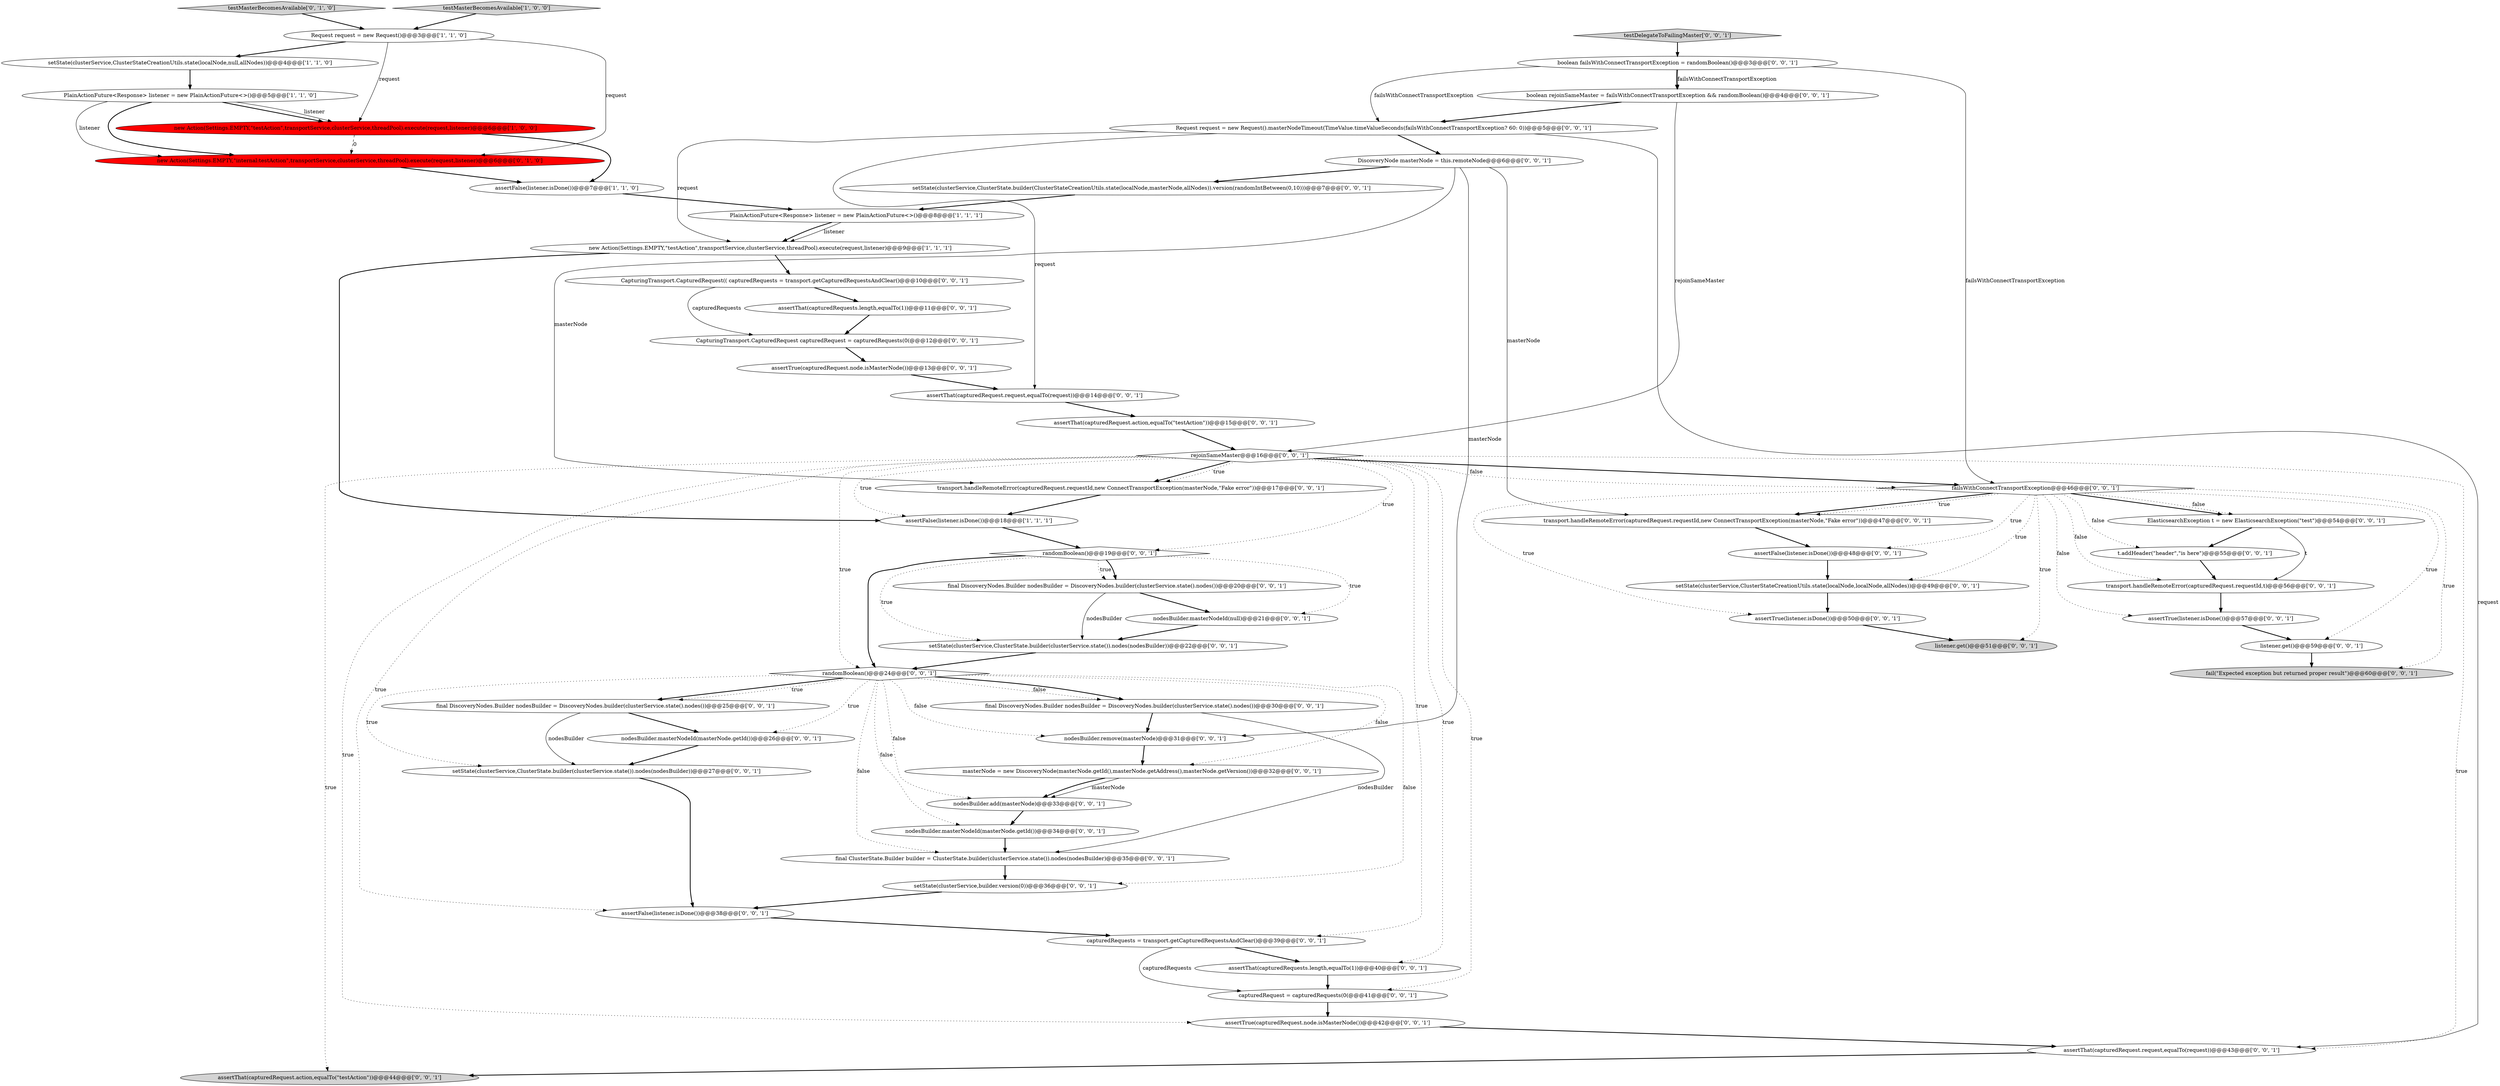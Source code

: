 digraph {
52 [style = filled, label = "setState(clusterService,ClusterState.builder(clusterService.state()).nodes(nodesBuilder))@@@27@@@['0', '0', '1']", fillcolor = white, shape = ellipse image = "AAA0AAABBB3BBB"];
30 [style = filled, label = "assertThat(capturedRequest.action,equalTo(\"testAction\"))@@@44@@@['0', '0', '1']", fillcolor = lightgray, shape = ellipse image = "AAA0AAABBB3BBB"];
19 [style = filled, label = "setState(clusterService,ClusterStateCreationUtils.state(localNode,localNode,allNodes))@@@49@@@['0', '0', '1']", fillcolor = white, shape = ellipse image = "AAA0AAABBB3BBB"];
53 [style = filled, label = "final DiscoveryNodes.Builder nodesBuilder = DiscoveryNodes.builder(clusterService.state().nodes())@@@20@@@['0', '0', '1']", fillcolor = white, shape = ellipse image = "AAA0AAABBB3BBB"];
51 [style = filled, label = "testDelegateToFailingMaster['0', '0', '1']", fillcolor = lightgray, shape = diamond image = "AAA0AAABBB3BBB"];
22 [style = filled, label = "setState(clusterService,builder.version(0))@@@36@@@['0', '0', '1']", fillcolor = white, shape = ellipse image = "AAA0AAABBB3BBB"];
9 [style = filled, label = "testMasterBecomesAvailable['0', '1', '0']", fillcolor = lightgray, shape = diamond image = "AAA0AAABBB2BBB"];
23 [style = filled, label = "transport.handleRemoteError(capturedRequest.requestId,t)@@@56@@@['0', '0', '1']", fillcolor = white, shape = ellipse image = "AAA0AAABBB3BBB"];
45 [style = filled, label = "assertThat(capturedRequest.action,equalTo(\"testAction\"))@@@15@@@['0', '0', '1']", fillcolor = white, shape = ellipse image = "AAA0AAABBB3BBB"];
58 [style = filled, label = "assertTrue(listener.isDone())@@@57@@@['0', '0', '1']", fillcolor = white, shape = ellipse image = "AAA0AAABBB3BBB"];
12 [style = filled, label = "assertThat(capturedRequests.length,equalTo(1))@@@11@@@['0', '0', '1']", fillcolor = white, shape = ellipse image = "AAA0AAABBB3BBB"];
5 [style = filled, label = "Request request = new Request()@@@3@@@['1', '1', '0']", fillcolor = white, shape = ellipse image = "AAA0AAABBB1BBB"];
41 [style = filled, label = "final DiscoveryNodes.Builder nodesBuilder = DiscoveryNodes.builder(clusterService.state().nodes())@@@30@@@['0', '0', '1']", fillcolor = white, shape = ellipse image = "AAA0AAABBB3BBB"];
21 [style = filled, label = "assertThat(capturedRequest.request,equalTo(request))@@@14@@@['0', '0', '1']", fillcolor = white, shape = ellipse image = "AAA0AAABBB3BBB"];
35 [style = filled, label = "nodesBuilder.add(masterNode)@@@33@@@['0', '0', '1']", fillcolor = white, shape = ellipse image = "AAA0AAABBB3BBB"];
43 [style = filled, label = "listener.get()@@@51@@@['0', '0', '1']", fillcolor = lightgray, shape = ellipse image = "AAA0AAABBB3BBB"];
50 [style = filled, label = "assertFalse(listener.isDone())@@@48@@@['0', '0', '1']", fillcolor = white, shape = ellipse image = "AAA0AAABBB3BBB"];
32 [style = filled, label = "randomBoolean()@@@24@@@['0', '0', '1']", fillcolor = white, shape = diamond image = "AAA0AAABBB3BBB"];
25 [style = filled, label = "failsWithConnectTransportException@@@46@@@['0', '0', '1']", fillcolor = white, shape = diamond image = "AAA0AAABBB3BBB"];
39 [style = filled, label = "final ClusterState.Builder builder = ClusterState.builder(clusterService.state()).nodes(nodesBuilder)@@@35@@@['0', '0', '1']", fillcolor = white, shape = ellipse image = "AAA0AAABBB3BBB"];
14 [style = filled, label = "DiscoveryNode masterNode = this.remoteNode@@@6@@@['0', '0', '1']", fillcolor = white, shape = ellipse image = "AAA0AAABBB3BBB"];
3 [style = filled, label = "new Action(Settings.EMPTY,\"testAction\",transportService,clusterService,threadPool).execute(request,listener)@@@9@@@['1', '1', '1']", fillcolor = white, shape = ellipse image = "AAA0AAABBB1BBB"];
0 [style = filled, label = "PlainActionFuture<Response> listener = new PlainActionFuture<>()@@@8@@@['1', '1', '1']", fillcolor = white, shape = ellipse image = "AAA0AAABBB1BBB"];
24 [style = filled, label = "CapturingTransport.CapturedRequest(( capturedRequests = transport.getCapturedRequestsAndClear()@@@10@@@['0', '0', '1']", fillcolor = white, shape = ellipse image = "AAA0AAABBB3BBB"];
33 [style = filled, label = "transport.handleRemoteError(capturedRequest.requestId,new ConnectTransportException(masterNode,\"Fake error\"))@@@47@@@['0', '0', '1']", fillcolor = white, shape = ellipse image = "AAA0AAABBB3BBB"];
1 [style = filled, label = "setState(clusterService,ClusterStateCreationUtils.state(localNode,null,allNodes))@@@4@@@['1', '1', '0']", fillcolor = white, shape = ellipse image = "AAA0AAABBB1BBB"];
36 [style = filled, label = "boolean rejoinSameMaster = failsWithConnectTransportException && randomBoolean()@@@4@@@['0', '0', '1']", fillcolor = white, shape = ellipse image = "AAA0AAABBB3BBB"];
7 [style = filled, label = "PlainActionFuture<Response> listener = new PlainActionFuture<>()@@@5@@@['1', '1', '0']", fillcolor = white, shape = ellipse image = "AAA0AAABBB1BBB"];
17 [style = filled, label = "Request request = new Request().masterNodeTimeout(TimeValue.timeValueSeconds(failsWithConnectTransportException? 60: 0))@@@5@@@['0', '0', '1']", fillcolor = white, shape = ellipse image = "AAA0AAABBB3BBB"];
34 [style = filled, label = "setState(clusterService,ClusterState.builder(clusterService.state()).nodes(nodesBuilder))@@@22@@@['0', '0', '1']", fillcolor = white, shape = ellipse image = "AAA0AAABBB3BBB"];
2 [style = filled, label = "new Action(Settings.EMPTY,\"testAction\",transportService,clusterService,threadPool).execute(request,listener)@@@6@@@['1', '0', '0']", fillcolor = red, shape = ellipse image = "AAA1AAABBB1BBB"];
18 [style = filled, label = "masterNode = new DiscoveryNode(masterNode.getId(),masterNode.getAddress(),masterNode.getVersion())@@@32@@@['0', '0', '1']", fillcolor = white, shape = ellipse image = "AAA0AAABBB3BBB"];
10 [style = filled, label = "new Action(Settings.EMPTY,\"internal:testAction\",transportService,clusterService,threadPool).execute(request,listener)@@@6@@@['0', '1', '0']", fillcolor = red, shape = ellipse image = "AAA1AAABBB2BBB"];
38 [style = filled, label = "setState(clusterService,ClusterState.builder(ClusterStateCreationUtils.state(localNode,masterNode,allNodes)).version(randomIntBetween(0,10)))@@@7@@@['0', '0', '1']", fillcolor = white, shape = ellipse image = "AAA0AAABBB3BBB"];
49 [style = filled, label = "listener.get()@@@59@@@['0', '0', '1']", fillcolor = white, shape = ellipse image = "AAA0AAABBB3BBB"];
29 [style = filled, label = "CapturingTransport.CapturedRequest capturedRequest = capturedRequests(0(@@@12@@@['0', '0', '1']", fillcolor = white, shape = ellipse image = "AAA0AAABBB3BBB"];
28 [style = filled, label = "assertTrue(listener.isDone())@@@50@@@['0', '0', '1']", fillcolor = white, shape = ellipse image = "AAA0AAABBB3BBB"];
13 [style = filled, label = "nodesBuilder.masterNodeId(masterNode.getId())@@@26@@@['0', '0', '1']", fillcolor = white, shape = ellipse image = "AAA0AAABBB3BBB"];
20 [style = filled, label = "randomBoolean()@@@19@@@['0', '0', '1']", fillcolor = white, shape = diamond image = "AAA0AAABBB3BBB"];
6 [style = filled, label = "testMasterBecomesAvailable['1', '0', '0']", fillcolor = lightgray, shape = diamond image = "AAA0AAABBB1BBB"];
55 [style = filled, label = "transport.handleRemoteError(capturedRequest.requestId,new ConnectTransportException(masterNode,\"Fake error\"))@@@17@@@['0', '0', '1']", fillcolor = white, shape = ellipse image = "AAA0AAABBB3BBB"];
54 [style = filled, label = "capturedRequests = transport.getCapturedRequestsAndClear()@@@39@@@['0', '0', '1']", fillcolor = white, shape = ellipse image = "AAA0AAABBB3BBB"];
57 [style = filled, label = "capturedRequest = capturedRequests(0(@@@41@@@['0', '0', '1']", fillcolor = white, shape = ellipse image = "AAA0AAABBB3BBB"];
8 [style = filled, label = "assertFalse(listener.isDone())@@@18@@@['1', '1', '1']", fillcolor = white, shape = ellipse image = "AAA0AAABBB1BBB"];
47 [style = filled, label = "assertTrue(capturedRequest.node.isMasterNode())@@@42@@@['0', '0', '1']", fillcolor = white, shape = ellipse image = "AAA0AAABBB3BBB"];
37 [style = filled, label = "rejoinSameMaster@@@16@@@['0', '0', '1']", fillcolor = white, shape = diamond image = "AAA0AAABBB3BBB"];
44 [style = filled, label = "ElasticsearchException t = new ElasticsearchException(\"test\")@@@54@@@['0', '0', '1']", fillcolor = white, shape = ellipse image = "AAA0AAABBB3BBB"];
26 [style = filled, label = "assertTrue(capturedRequest.node.isMasterNode())@@@13@@@['0', '0', '1']", fillcolor = white, shape = ellipse image = "AAA0AAABBB3BBB"];
42 [style = filled, label = "assertThat(capturedRequest.request,equalTo(request))@@@43@@@['0', '0', '1']", fillcolor = white, shape = ellipse image = "AAA0AAABBB3BBB"];
48 [style = filled, label = "nodesBuilder.masterNodeId(null)@@@21@@@['0', '0', '1']", fillcolor = white, shape = ellipse image = "AAA0AAABBB3BBB"];
27 [style = filled, label = "final DiscoveryNodes.Builder nodesBuilder = DiscoveryNodes.builder(clusterService.state().nodes())@@@25@@@['0', '0', '1']", fillcolor = white, shape = ellipse image = "AAA0AAABBB3BBB"];
56 [style = filled, label = "assertThat(capturedRequests.length,equalTo(1))@@@40@@@['0', '0', '1']", fillcolor = white, shape = ellipse image = "AAA0AAABBB3BBB"];
40 [style = filled, label = "fail(\"Expected exception but returned proper result\")@@@60@@@['0', '0', '1']", fillcolor = lightgray, shape = ellipse image = "AAA0AAABBB3BBB"];
31 [style = filled, label = "assertFalse(listener.isDone())@@@38@@@['0', '0', '1']", fillcolor = white, shape = ellipse image = "AAA0AAABBB3BBB"];
46 [style = filled, label = "t.addHeader(\"header\",\"is here\")@@@55@@@['0', '0', '1']", fillcolor = white, shape = ellipse image = "AAA0AAABBB3BBB"];
16 [style = filled, label = "nodesBuilder.masterNodeId(masterNode.getId())@@@34@@@['0', '0', '1']", fillcolor = white, shape = ellipse image = "AAA0AAABBB3BBB"];
4 [style = filled, label = "assertFalse(listener.isDone())@@@7@@@['1', '1', '0']", fillcolor = white, shape = ellipse image = "AAA0AAABBB1BBB"];
15 [style = filled, label = "boolean failsWithConnectTransportException = randomBoolean()@@@3@@@['0', '0', '1']", fillcolor = white, shape = ellipse image = "AAA0AAABBB3BBB"];
11 [style = filled, label = "nodesBuilder.remove(masterNode)@@@31@@@['0', '0', '1']", fillcolor = white, shape = ellipse image = "AAA0AAABBB3BBB"];
27->13 [style = bold, label=""];
32->22 [style = dotted, label="false"];
54->56 [style = bold, label=""];
37->57 [style = dotted, label="true"];
25->33 [style = bold, label=""];
3->24 [style = bold, label=""];
37->25 [style = dotted, label="false"];
25->28 [style = dotted, label="true"];
41->11 [style = bold, label=""];
37->55 [style = bold, label=""];
25->44 [style = bold, label=""];
18->35 [style = solid, label="masterNode"];
37->31 [style = dotted, label="true"];
44->46 [style = bold, label=""];
8->20 [style = bold, label=""];
28->43 [style = bold, label=""];
36->37 [style = solid, label="rejoinSameMaster"];
17->14 [style = bold, label=""];
25->50 [style = dotted, label="true"];
9->5 [style = bold, label=""];
18->35 [style = bold, label=""];
14->33 [style = solid, label="masterNode"];
34->32 [style = bold, label=""];
36->17 [style = bold, label=""];
19->28 [style = bold, label=""];
32->13 [style = dotted, label="true"];
49->40 [style = bold, label=""];
25->19 [style = dotted, label="true"];
48->34 [style = bold, label=""];
20->34 [style = dotted, label="true"];
37->54 [style = dotted, label="true"];
53->48 [style = bold, label=""];
0->3 [style = bold, label=""];
37->55 [style = dotted, label="true"];
50->19 [style = bold, label=""];
17->42 [style = solid, label="request"];
14->38 [style = bold, label=""];
32->11 [style = dotted, label="false"];
56->57 [style = bold, label=""];
2->4 [style = bold, label=""];
14->55 [style = solid, label="masterNode"];
33->50 [style = bold, label=""];
11->18 [style = bold, label=""];
4->0 [style = bold, label=""];
29->26 [style = bold, label=""];
39->22 [style = bold, label=""];
32->41 [style = dotted, label="false"];
32->18 [style = dotted, label="false"];
25->49 [style = dotted, label="true"];
21->45 [style = bold, label=""];
5->1 [style = bold, label=""];
37->8 [style = dotted, label="true"];
12->29 [style = bold, label=""];
17->3 [style = solid, label="request"];
7->2 [style = bold, label=""];
38->0 [style = bold, label=""];
15->36 [style = solid, label="failsWithConnectTransportException"];
37->20 [style = dotted, label="true"];
25->58 [style = dotted, label="false"];
16->39 [style = bold, label=""];
20->48 [style = dotted, label="true"];
15->36 [style = bold, label=""];
23->58 [style = bold, label=""];
24->12 [style = bold, label=""];
32->16 [style = dotted, label="false"];
47->42 [style = bold, label=""];
25->46 [style = dotted, label="false"];
37->25 [style = bold, label=""];
37->56 [style = dotted, label="true"];
32->27 [style = bold, label=""];
24->29 [style = solid, label="capturedRequests"];
41->39 [style = solid, label="nodesBuilder"];
1->7 [style = bold, label=""];
58->49 [style = bold, label=""];
2->10 [style = dashed, label="0"];
26->21 [style = bold, label=""];
6->5 [style = bold, label=""];
15->17 [style = solid, label="failsWithConnectTransportException"];
20->53 [style = dotted, label="true"];
37->32 [style = dotted, label="true"];
3->8 [style = bold, label=""];
27->52 [style = solid, label="nodesBuilder"];
32->39 [style = dotted, label="false"];
7->10 [style = solid, label="listener"];
25->43 [style = dotted, label="true"];
32->41 [style = bold, label=""];
32->52 [style = dotted, label="true"];
37->42 [style = dotted, label="true"];
57->47 [style = bold, label=""];
13->52 [style = bold, label=""];
5->10 [style = solid, label="request"];
46->23 [style = bold, label=""];
17->21 [style = solid, label="request"];
31->54 [style = bold, label=""];
25->33 [style = dotted, label="true"];
35->16 [style = bold, label=""];
7->10 [style = bold, label=""];
14->11 [style = solid, label="masterNode"];
25->44 [style = dotted, label="false"];
22->31 [style = bold, label=""];
20->32 [style = bold, label=""];
20->53 [style = bold, label=""];
32->35 [style = dotted, label="false"];
37->30 [style = dotted, label="true"];
32->27 [style = dotted, label="true"];
7->2 [style = solid, label="listener"];
25->40 [style = dotted, label="true"];
44->23 [style = solid, label="t"];
54->57 [style = solid, label="capturedRequests"];
42->30 [style = bold, label=""];
0->3 [style = solid, label="listener"];
52->31 [style = bold, label=""];
53->34 [style = solid, label="nodesBuilder"];
10->4 [style = bold, label=""];
15->25 [style = solid, label="failsWithConnectTransportException"];
37->47 [style = dotted, label="true"];
45->37 [style = bold, label=""];
51->15 [style = bold, label=""];
5->2 [style = solid, label="request"];
25->23 [style = dotted, label="false"];
55->8 [style = bold, label=""];
}
